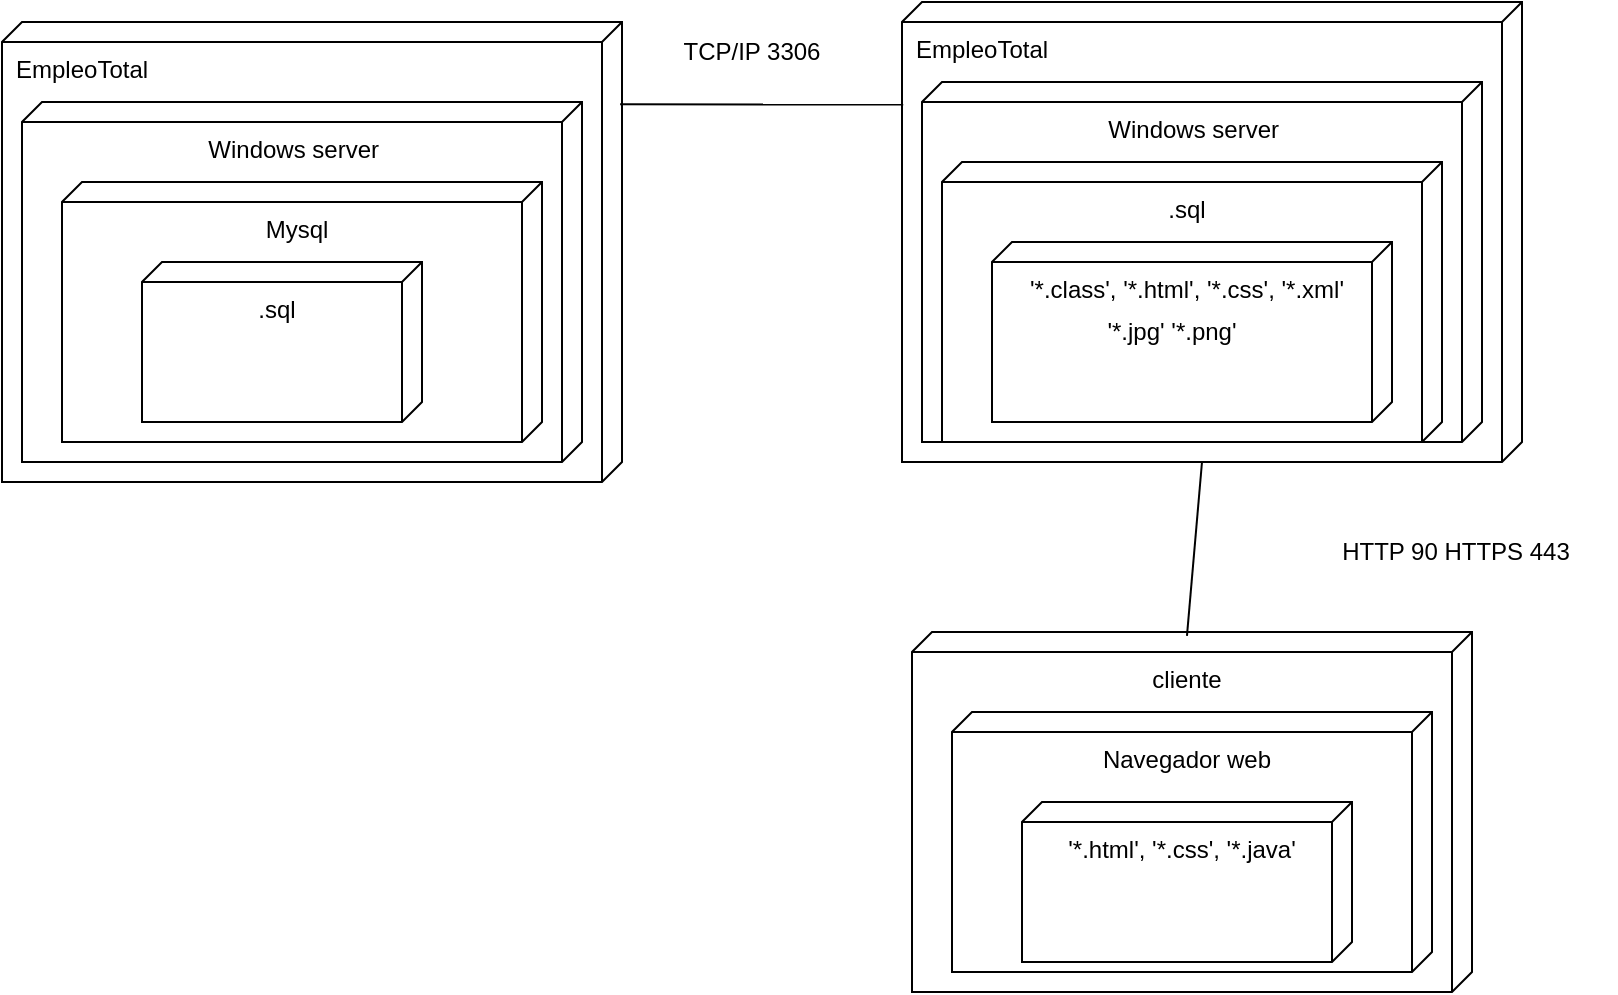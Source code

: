 <mxfile version="24.6.3" type="google">
  <diagram name="Página-1" id="Xr5Wg-avgVTjI7pvWklX">
    <mxGraphModel grid="1" page="1" gridSize="10" guides="1" tooltips="1" connect="1" arrows="1" fold="1" pageScale="1" pageWidth="827" pageHeight="1169" math="0" shadow="0">
      <root>
        <mxCell id="0" />
        <mxCell id="1" parent="0" />
        <mxCell id="EzgtpJn9lw9ix-R9xBij-15" value="cliente" style="verticalAlign=top;align=center;shape=cube;size=10;direction=south;html=1;boundedLbl=1;spacingLeft=5;whiteSpace=wrap;" vertex="1" parent="1">
          <mxGeometry x="475" y="415" width="280" height="180" as="geometry" />
        </mxCell>
        <mxCell id="3EMoEul1gWhH2c11yXHo-1" value="EmpleoTotal" style="verticalAlign=top;align=left;shape=cube;size=10;direction=south;fontStyle=0;html=1;boundedLbl=1;spacingLeft=5;whiteSpace=wrap;" vertex="1" parent="1">
          <mxGeometry x="20" y="110" width="310" height="230" as="geometry" />
        </mxCell>
        <mxCell id="3EMoEul1gWhH2c11yXHo-2" value="Windows server&amp;nbsp;" style="verticalAlign=top;align=center;shape=cube;size=10;direction=south;html=1;boundedLbl=1;spacingLeft=5;whiteSpace=wrap;" vertex="1" parent="3EMoEul1gWhH2c11yXHo-1">
          <mxGeometry width="280" height="180" relative="1" as="geometry">
            <mxPoint x="10" y="40" as="offset" />
          </mxGeometry>
        </mxCell>
        <mxCell id="3EMoEul1gWhH2c11yXHo-5" value="Mysql" style="verticalAlign=top;align=center;shape=cube;size=10;direction=south;html=1;boundedLbl=1;spacingLeft=5;whiteSpace=wrap;" vertex="1" parent="3EMoEul1gWhH2c11yXHo-1">
          <mxGeometry x="30" y="80" width="240" height="130" as="geometry" />
        </mxCell>
        <mxCell id="3EMoEul1gWhH2c11yXHo-6" value=".sql" style="verticalAlign=top;align=center;shape=cube;size=10;direction=south;html=1;boundedLbl=1;spacingLeft=5;whiteSpace=wrap;" vertex="1" parent="3EMoEul1gWhH2c11yXHo-1">
          <mxGeometry x="70" y="120" width="140" height="80" as="geometry" />
        </mxCell>
        <mxCell id="EzgtpJn9lw9ix-R9xBij-1" value="EmpleoTotal" style="verticalAlign=top;align=left;shape=cube;size=10;direction=south;fontStyle=0;html=1;boundedLbl=1;spacingLeft=5;whiteSpace=wrap;" vertex="1" parent="1">
          <mxGeometry x="470" y="100" width="310" height="230" as="geometry" />
        </mxCell>
        <mxCell id="EzgtpJn9lw9ix-R9xBij-2" value="Windows server&amp;nbsp;" style="verticalAlign=top;align=center;shape=cube;size=10;direction=south;html=1;boundedLbl=1;spacingLeft=5;whiteSpace=wrap;" vertex="1" parent="EzgtpJn9lw9ix-R9xBij-1">
          <mxGeometry width="280" height="180" relative="1" as="geometry">
            <mxPoint x="10" y="40" as="offset" />
          </mxGeometry>
        </mxCell>
        <mxCell id="EzgtpJn9lw9ix-R9xBij-4" value=".sql" style="verticalAlign=top;align=center;shape=cube;size=10;direction=south;html=1;boundedLbl=1;spacingLeft=5;whiteSpace=wrap;" vertex="1" parent="EzgtpJn9lw9ix-R9xBij-1">
          <mxGeometry x="20" y="80" width="250" height="140" as="geometry" />
        </mxCell>
        <mxCell id="EzgtpJn9lw9ix-R9xBij-3" value="&#39;*.class&#39;, &#39;*.html&#39;, &#39;*.css&#39;, &#39;*.xml&#39;" style="verticalAlign=top;align=center;shape=cube;size=10;direction=south;html=1;boundedLbl=1;spacingLeft=5;whiteSpace=wrap;" vertex="1" parent="EzgtpJn9lw9ix-R9xBij-1">
          <mxGeometry x="45" y="120" width="200" height="90" as="geometry" />
        </mxCell>
        <mxCell id="EzgtpJn9lw9ix-R9xBij-6" value="&#39;*.jpg&#39; &#39;*.png&#39;" style="text;html=1;align=center;verticalAlign=middle;whiteSpace=wrap;rounded=0;" vertex="1" parent="EzgtpJn9lw9ix-R9xBij-1">
          <mxGeometry x="90" y="150" width="90" height="30" as="geometry" />
        </mxCell>
        <mxCell id="EzgtpJn9lw9ix-R9xBij-5" value="TCP/IP 3306" style="text;html=1;align=center;verticalAlign=middle;whiteSpace=wrap;rounded=0;" vertex="1" parent="1">
          <mxGeometry x="350" y="110" width="90" height="30" as="geometry" />
        </mxCell>
        <mxCell id="EzgtpJn9lw9ix-R9xBij-9" value="Navegador web" style="verticalAlign=top;align=center;shape=cube;size=10;direction=south;html=1;boundedLbl=1;spacingLeft=5;whiteSpace=wrap;" vertex="1" parent="1">
          <mxGeometry x="495" y="455" width="240" height="130" as="geometry" />
        </mxCell>
        <mxCell id="EzgtpJn9lw9ix-R9xBij-10" value="&#39;*.html&#39;, &#39;*.css&#39;, &#39;*.java&#39;" style="verticalAlign=top;align=center;shape=cube;size=10;direction=south;html=1;boundedLbl=1;spacingLeft=5;whiteSpace=wrap;" vertex="1" parent="1">
          <mxGeometry x="530" y="500" width="165" height="80" as="geometry" />
        </mxCell>
        <mxCell id="EzgtpJn9lw9ix-R9xBij-17" value="HTTP 90 HTTPS 443" style="text;html=1;align=center;verticalAlign=middle;whiteSpace=wrap;rounded=0;" vertex="1" parent="1">
          <mxGeometry x="667" y="360" width="160" height="30" as="geometry" />
        </mxCell>
        <mxCell id="EzgtpJn9lw9ix-R9xBij-18" value="" style="endArrow=none;html=1;rounded=0;exitX=0.179;exitY=0.003;exitDx=0;exitDy=0;exitPerimeter=0;entryX=0.223;entryY=0.998;entryDx=0;entryDy=0;entryPerimeter=0;" edge="1" parent="1" source="3EMoEul1gWhH2c11yXHo-1" target="EzgtpJn9lw9ix-R9xBij-1">
          <mxGeometry width="50" height="50" relative="1" as="geometry">
            <mxPoint x="360" y="220" as="sourcePoint" />
            <mxPoint x="410" y="170" as="targetPoint" />
          </mxGeometry>
        </mxCell>
        <mxCell id="EzgtpJn9lw9ix-R9xBij-19" value="" style="endArrow=none;html=1;rounded=0;entryX=0;entryY=0;entryDx=230;entryDy=160;entryPerimeter=0;exitX=0.011;exitY=0.509;exitDx=0;exitDy=0;exitPerimeter=0;" edge="1" parent="1" source="EzgtpJn9lw9ix-R9xBij-15" target="EzgtpJn9lw9ix-R9xBij-1">
          <mxGeometry width="50" height="50" relative="1" as="geometry">
            <mxPoint x="570" y="400" as="sourcePoint" />
            <mxPoint x="620" y="350" as="targetPoint" />
          </mxGeometry>
        </mxCell>
      </root>
    </mxGraphModel>
  </diagram>
</mxfile>
